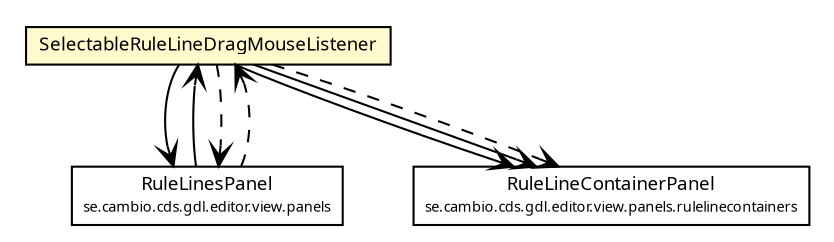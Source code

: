 #!/usr/local/bin/dot
#
# Class diagram 
# Generated by UMLGraph version R5_6 (http://www.umlgraph.org/)
#

digraph G {
	edge [fontname="Trebuchet MS",fontsize=10,labelfontname="Trebuchet MS",labelfontsize=10];
	node [fontname="Trebuchet MS",fontsize=10,shape=plaintext];
	nodesep=0.25;
	ranksep=0.5;
	// se.cambio.cds.gdl.editor.view.listeners.SelectableRuleLineDragMouseListener
	c315973 [label=<<table title="se.cambio.cds.gdl.editor.view.listeners.SelectableRuleLineDragMouseListener" border="0" cellborder="1" cellspacing="0" cellpadding="2" port="p" bgcolor="lemonChiffon" href="./SelectableRuleLineDragMouseListener.html">
		<tr><td><table border="0" cellspacing="0" cellpadding="1">
<tr><td align="center" balign="center"><font face="Trebuchet MS"> SelectableRuleLineDragMouseListener </font></td></tr>
		</table></td></tr>
		</table>>, URL="./SelectableRuleLineDragMouseListener.html", fontname="Trebuchet MS", fontcolor="black", fontsize=9.0];
	// se.cambio.cds.gdl.editor.view.panels.RuleLinesPanel
	c316002 [label=<<table title="se.cambio.cds.gdl.editor.view.panels.RuleLinesPanel" border="0" cellborder="1" cellspacing="0" cellpadding="2" port="p" href="../panels/RuleLinesPanel.html">
		<tr><td><table border="0" cellspacing="0" cellpadding="1">
<tr><td align="center" balign="center"><font face="Trebuchet MS"> RuleLinesPanel </font></td></tr>
<tr><td align="center" balign="center"><font face="Trebuchet MS" point-size="7.0"> se.cambio.cds.gdl.editor.view.panels </font></td></tr>
		</table></td></tr>
		</table>>, URL="../panels/RuleLinesPanel.html", fontname="Trebuchet MS", fontcolor="black", fontsize=9.0];
	// se.cambio.cds.gdl.editor.view.panels.rulelinecontainers.RuleLineContainerPanel
	c316030 [label=<<table title="se.cambio.cds.gdl.editor.view.panels.rulelinecontainers.RuleLineContainerPanel" border="0" cellborder="1" cellspacing="0" cellpadding="2" port="p" href="../panels/rulelinecontainers/RuleLineContainerPanel.html">
		<tr><td><table border="0" cellspacing="0" cellpadding="1">
<tr><td align="center" balign="center"><font face="Trebuchet MS"> RuleLineContainerPanel </font></td></tr>
<tr><td align="center" balign="center"><font face="Trebuchet MS" point-size="7.0"> se.cambio.cds.gdl.editor.view.panels.rulelinecontainers </font></td></tr>
		</table></td></tr>
		</table>>, URL="../panels/rulelinecontainers/RuleLineContainerPanel.html", fontname="Trebuchet MS", fontcolor="black", fontsize=9.0];
	// se.cambio.cds.gdl.editor.view.listeners.SelectableRuleLineDragMouseListener NAVASSOC se.cambio.cds.gdl.editor.view.panels.RuleLinesPanel
	c315973:p -> c316002:p [taillabel="", label="", headlabel="", fontname="Trebuchet MS", fontcolor="black", fontsize=10.0, color="black", arrowhead=open];
	// se.cambio.cds.gdl.editor.view.listeners.SelectableRuleLineDragMouseListener NAVASSOC se.cambio.cds.gdl.editor.view.panels.rulelinecontainers.RuleLineContainerPanel
	c315973:p -> c316030:p [taillabel="", label="", headlabel="", fontname="Trebuchet MS", fontcolor="black", fontsize=10.0, color="black", arrowhead=open];
	// se.cambio.cds.gdl.editor.view.listeners.SelectableRuleLineDragMouseListener NAVASSOC se.cambio.cds.gdl.editor.view.panels.rulelinecontainers.RuleLineContainerPanel
	c315973:p -> c316030:p [taillabel="", label="", headlabel="", fontname="Trebuchet MS", fontcolor="black", fontsize=10.0, color="black", arrowhead=open];
	// se.cambio.cds.gdl.editor.view.panels.RuleLinesPanel NAVASSOC se.cambio.cds.gdl.editor.view.listeners.SelectableRuleLineDragMouseListener
	c316002:p -> c315973:p [taillabel="", label="", headlabel="", fontname="Trebuchet MS", fontcolor="black", fontsize=10.0, color="black", arrowhead=open];
	// se.cambio.cds.gdl.editor.view.listeners.SelectableRuleLineDragMouseListener DEPEND se.cambio.cds.gdl.editor.view.panels.RuleLinesPanel
	c315973:p -> c316002:p [taillabel="", label="", headlabel="", fontname="Trebuchet MS", fontcolor="black", fontsize=10.0, color="black", arrowhead=open, style=dashed];
	// se.cambio.cds.gdl.editor.view.listeners.SelectableRuleLineDragMouseListener DEPEND se.cambio.cds.gdl.editor.view.panels.rulelinecontainers.RuleLineContainerPanel
	c315973:p -> c316030:p [taillabel="", label="", headlabel="", fontname="Trebuchet MS", fontcolor="black", fontsize=10.0, color="black", arrowhead=open, style=dashed];
	// se.cambio.cds.gdl.editor.view.panels.RuleLinesPanel DEPEND se.cambio.cds.gdl.editor.view.listeners.SelectableRuleLineDragMouseListener
	c316002:p -> c315973:p [taillabel="", label="", headlabel="", fontname="Trebuchet MS", fontcolor="black", fontsize=10.0, color="black", arrowhead=open, style=dashed];
}

